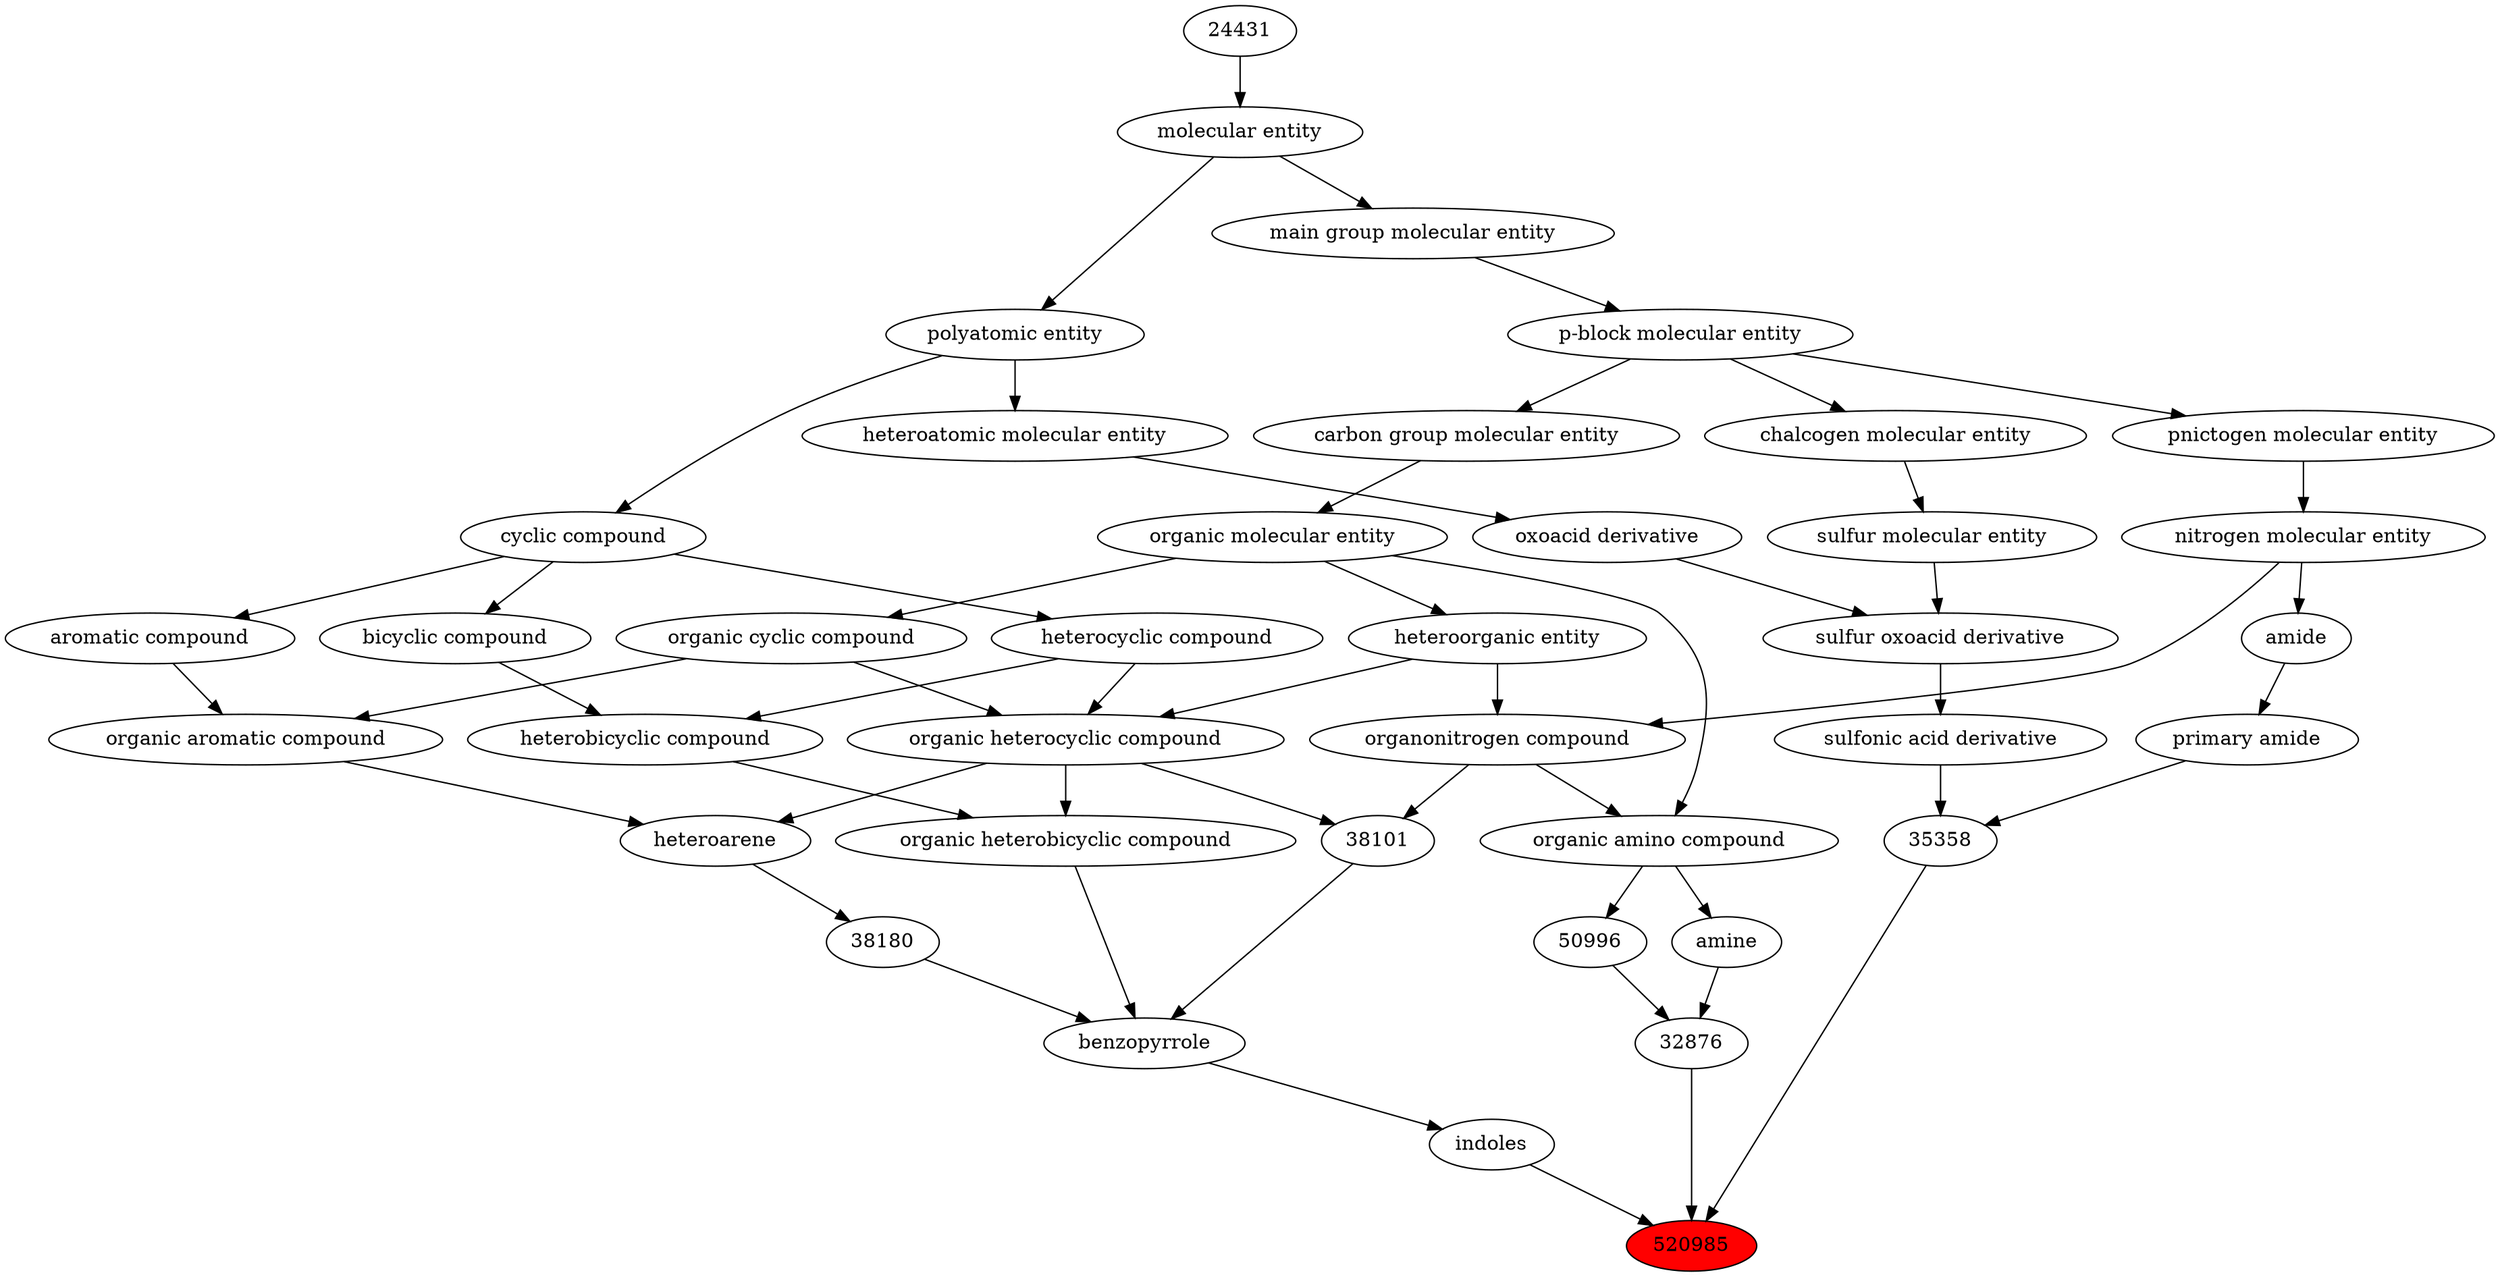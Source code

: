 digraph tree{ 
520985 [label="520985" fillcolor=red style=filled]
24828 -> 520985
35358 -> 520985
32876 -> 520985
24828 [label="indoles"]
22728 -> 24828
35358 [label="35358"]
33552 -> 35358
33256 -> 35358
32876 [label="32876"]
50996 -> 32876
32952 -> 32876
22728 [label="benzopyrrole"]
27171 -> 22728
38101 -> 22728
38180 -> 22728
33552 [label="sulfonic acid derivative"]
33424 -> 33552
33256 [label="primary amide"]
32988 -> 33256
50996 [label="50996"]
50047 -> 50996
32952 [label="amine"]
50047 -> 32952
27171 [label="organic heterobicyclic compound"]
33672 -> 27171
24532 -> 27171
38101 [label="38101"]
24532 -> 38101
35352 -> 38101
38180 [label="38180"]
33833 -> 38180
33424 [label="sulfur oxoacid derivative"]
33241 -> 33424
26835 -> 33424
32988 [label="amide"]
51143 -> 32988
50047 [label="organic amino compound"]
50860 -> 50047
35352 -> 50047
33672 [label="heterobicyclic compound"]
33636 -> 33672
5686 -> 33672
24532 [label="organic heterocyclic compound"]
33285 -> 24532
33832 -> 24532
5686 -> 24532
35352 [label="organonitrogen compound"]
51143 -> 35352
33285 -> 35352
33833 [label="heteroarene"]
33659 -> 33833
24532 -> 33833
33241 [label="oxoacid derivative"]
37577 -> 33241
26835 [label="sulfur molecular entity"]
33304 -> 26835
51143 [label="nitrogen molecular entity"]
33302 -> 51143
50860 [label="organic molecular entity"]
33582 -> 50860
33636 [label="bicyclic compound"]
33595 -> 33636
5686 [label="heterocyclic compound"]
33595 -> 5686
33285 [label="heteroorganic entity"]
50860 -> 33285
33832 [label="organic cyclic compound"]
50860 -> 33832
33659 [label="organic aromatic compound"]
33832 -> 33659
33655 -> 33659
37577 [label="heteroatomic molecular entity"]
36357 -> 37577
33304 [label="chalcogen molecular entity"]
33675 -> 33304
33302 [label="pnictogen molecular entity"]
33675 -> 33302
33582 [label="carbon group molecular entity"]
33675 -> 33582
33595 [label="cyclic compound"]
36357 -> 33595
33655 [label="aromatic compound"]
33595 -> 33655
36357 [label="polyatomic entity"]
23367 -> 36357
33675 [label="p-block molecular entity"]
33579 -> 33675
23367 [label="molecular entity"]
24431 -> 23367
33579 [label="main group molecular entity"]
23367 -> 33579
24431 [label="24431"]
}
